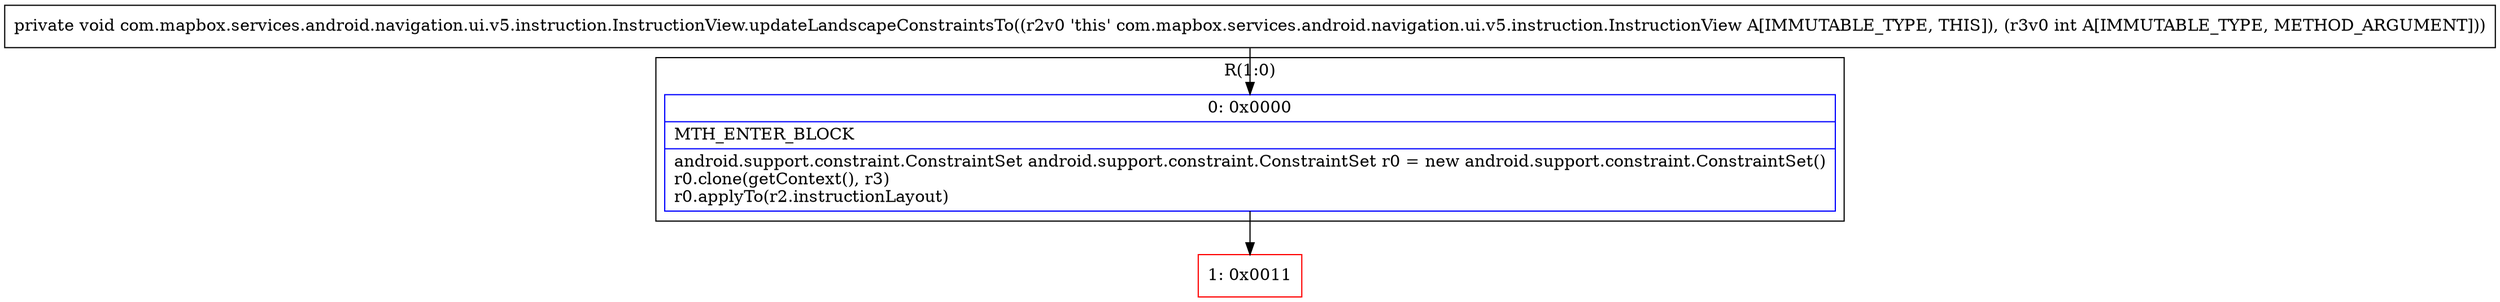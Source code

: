 digraph "CFG forcom.mapbox.services.android.navigation.ui.v5.instruction.InstructionView.updateLandscapeConstraintsTo(I)V" {
subgraph cluster_Region_320620382 {
label = "R(1:0)";
node [shape=record,color=blue];
Node_0 [shape=record,label="{0\:\ 0x0000|MTH_ENTER_BLOCK\l|android.support.constraint.ConstraintSet android.support.constraint.ConstraintSet r0 = new android.support.constraint.ConstraintSet()\lr0.clone(getContext(), r3)\lr0.applyTo(r2.instructionLayout)\l}"];
}
Node_1 [shape=record,color=red,label="{1\:\ 0x0011}"];
MethodNode[shape=record,label="{private void com.mapbox.services.android.navigation.ui.v5.instruction.InstructionView.updateLandscapeConstraintsTo((r2v0 'this' com.mapbox.services.android.navigation.ui.v5.instruction.InstructionView A[IMMUTABLE_TYPE, THIS]), (r3v0 int A[IMMUTABLE_TYPE, METHOD_ARGUMENT])) }"];
MethodNode -> Node_0;
Node_0 -> Node_1;
}

